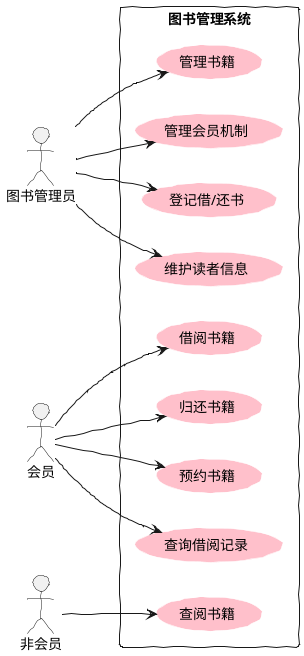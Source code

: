 @startuml
left to right direction
skinparam handwritten true
skinparam usecase{
    BackgroundColor pink
    BorderColor pastel blue
}
图书管理员 as admin
会员 as vip
非会员 as nvip
rectangle 图书管理系统{
    admin --> (管理书籍)
    admin --> (管理会员机制)
    admin --> (登记借/还书)
    admin --> (维护读者信息)
    vip --> (借阅书籍)
    vip --> (归还书籍)
    vip --> (预约书籍)
    vip --> (查询借阅记录)
    nvip --> (查阅书籍)
}
@enduml